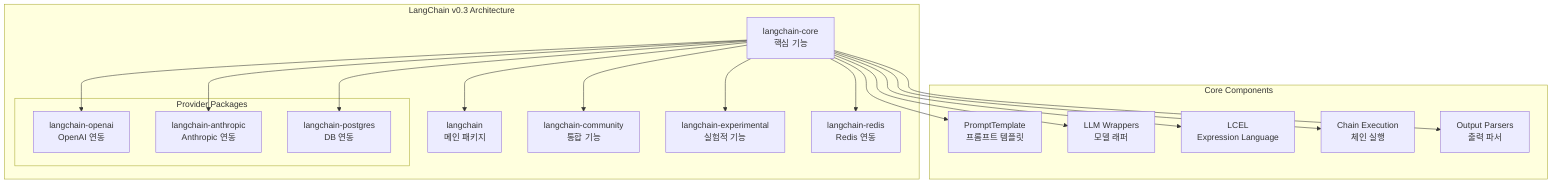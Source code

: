 graph TB
    subgraph "LangChain v0.3 Architecture"
        Core[langchain-core<br/>핵심 기능]
        Main[langchain<br/>메인 패키지]
        
        subgraph "Provider Packages"
            OpenAI[langchain-openai<br/>OpenAI 연동]
            Anthropic[langchain-anthropic<br/>Anthropic 연동]
            Postgres[langchain-postgres<br/>DB 연동]
        end
        
        Community[langchain-community<br/>통합 기능]
        Experimental[langchain-experimental<br/>실험적 기능]
        Redis[langchain-redis<br/>Redis 연동]
    end
    
    Core --> Main
    Core --> OpenAI
    Core --> Anthropic
    Core --> Postgres
    Core --> Community
    Core --> Experimental
    Core --> Redis

    subgraph "Core Components"
        Prompts[PromptTemplate<br/>프롬프트 템플릿]
        LLMs[LLM Wrappers<br/>모델 래퍼]
        LCEL[LCEL<br/>Expression Language]
        Chains[Chain Execution<br/>체인 실행]
        OutputParsers[Output Parsers<br/>출력 파서]
    end
    
    Core --> Prompts
    Core --> LLMs
    Core --> LCEL
    Core --> Chains
    Core --> OutputParsers
